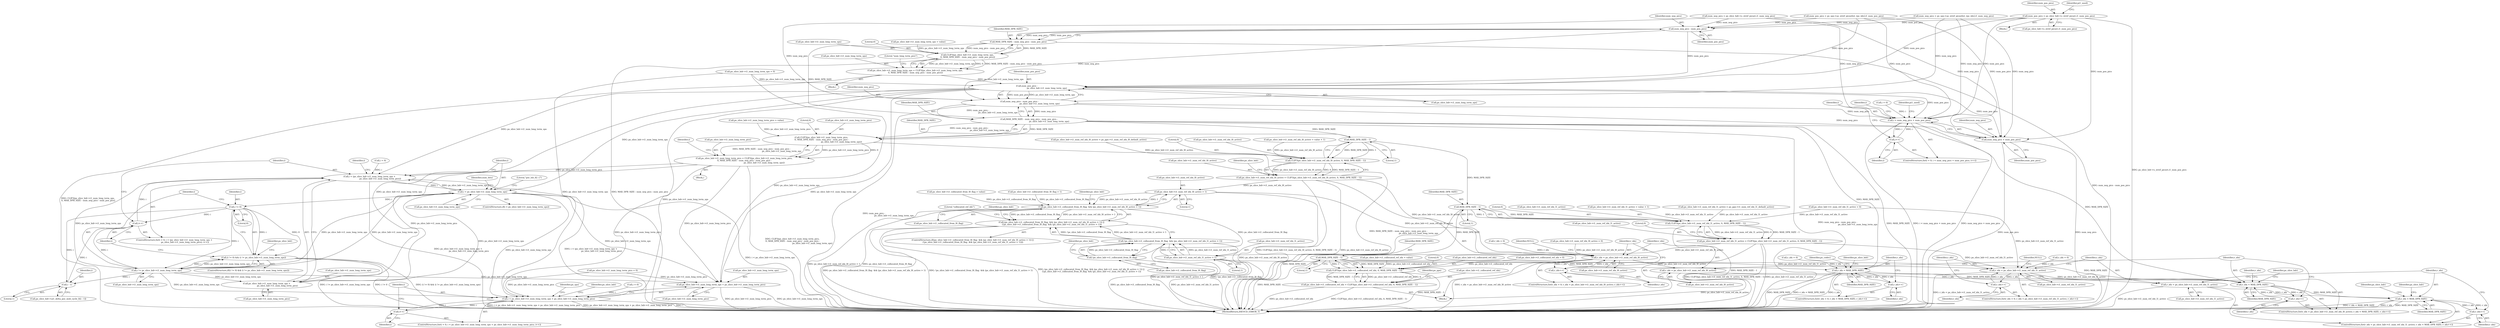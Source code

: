 digraph "0_Android_913d9e8d93d6b81bb8eac3fc2c1426651f5b259d@pointer" {
"1000809" [label="(Call,num_pos_pics = ps_slice_hdr->s_stref_picset.i1_num_pos_pics)"];
"1000855" [label="(Call,num_neg_pics - num_pos_pics)"];
"1000853" [label="(Call,MAX_DPB_SIZE - num_neg_pics - num_pos_pics)"];
"1000848" [label="(Call,CLIP3(ps_slice_hdr->i1_num_long_term_sps,\n 0, MAX_DPB_SIZE - num_neg_pics - num_pos_pics))"];
"1000844" [label="(Call,ps_slice_hdr->i1_num_long_term_sps = CLIP3(ps_slice_hdr->i1_num_long_term_sps,\n 0, MAX_DPB_SIZE - num_neg_pics - num_pos_pics))"];
"1000880" [label="(Call,num_pos_pics -\n                                                            ps_slice_hdr->i1_num_long_term_sps)"];
"1000878" [label="(Call,num_neg_pics - num_pos_pics -\n                                                            ps_slice_hdr->i1_num_long_term_sps)"];
"1000876" [label="(Call,MAX_DPB_SIZE - num_neg_pics - num_pos_pics -\n                                                            ps_slice_hdr->i1_num_long_term_sps)"];
"1000871" [label="(Call,CLIP3(ps_slice_hdr->i1_num_long_term_pics,\n 0, MAX_DPB_SIZE - num_neg_pics - num_pos_pics -\n                                                            ps_slice_hdr->i1_num_long_term_sps))"];
"1000867" [label="(Call,ps_slice_hdr->i1_num_long_term_pics = CLIP3(ps_slice_hdr->i1_num_long_term_pics,\n 0, MAX_DPB_SIZE - num_neg_pics - num_pos_pics -\n                                                            ps_slice_hdr->i1_num_long_term_sps))"];
"1000889" [label="(Call,i < (ps_slice_hdr->i1_num_long_term_sps +\n                                ps_slice_hdr->i1_num_long_term_pics))"];
"1000902" [label="(Call,i < ps_slice_hdr->i1_num_long_term_sps)"];
"1000891" [label="(Call,ps_slice_hdr->i1_num_long_term_sps +\n                                ps_slice_hdr->i1_num_long_term_pics)"];
"1001011" [label="(Call,i != 0)"];
"1000898" [label="(Call,i++)"];
"1001010" [label="(Call,(i != 0) && (i != ps_slice_hdr->i1_num_long_term_sps))"];
"1001014" [label="(Call,i != ps_slice_hdr->i1_num_long_term_sps)"];
"1001030" [label="(Call,i - 1)"];
"1001056" [label="(Call,i < ps_slice_hdr->i1_num_long_term_sps + ps_slice_hdr->i1_num_long_term_pics)"];
"1001065" [label="(Call,i++)"];
"1001058" [label="(Call,ps_slice_hdr->i1_num_long_term_sps + ps_slice_hdr->i1_num_long_term_pics)"];
"1001246" [label="(Call,MAX_DPB_SIZE - 1)"];
"1001241" [label="(Call,CLIP3(ps_slice_hdr->i1_num_ref_idx_l0_active, 0, MAX_DPB_SIZE - 1))"];
"1001237" [label="(Call,ps_slice_hdr->i1_num_ref_idx_l0_active = CLIP3(ps_slice_hdr->i1_num_ref_idx_l0_active, 0, MAX_DPB_SIZE - 1))"];
"1001371" [label="(Call,ps_slice_hdr->i1_num_ref_idx_l0_active > 1)"];
"1001367" [label="(Call,ps_slice_hdr->i1_collocated_from_l0_flag  && (ps_slice_hdr->i1_num_ref_idx_l0_active > 1))"];
"1001366" [label="(Call,(ps_slice_hdr->i1_collocated_from_l0_flag  && (ps_slice_hdr->i1_num_ref_idx_l0_active > 1)) ||\n (!ps_slice_hdr->i1_collocated_from_l0_flag  && (ps_slice_hdr->i1_num_ref_idx_l1_active > 1)))"];
"1001377" [label="(Call,!ps_slice_hdr->i1_collocated_from_l0_flag)"];
"1001376" [label="(Call,!ps_slice_hdr->i1_collocated_from_l0_flag  && (ps_slice_hdr->i1_num_ref_idx_l1_active > 1))"];
"1002280" [label="(Call,r_idx < ps_slice_hdr->i1_num_ref_idx_l0_active)"];
"1002285" [label="(Call,r_idx++)"];
"1002322" [label="(Call,r_idx = ps_slice_hdr->i1_num_ref_idx_l0_active)"];
"1002327" [label="(Call,r_idx < MAX_DPB_SIZE)"];
"1002330" [label="(Call,r_idx++)"];
"1002406" [label="(Call,r_idx < MAX_DPB_SIZE)"];
"1002409" [label="(Call,r_idx++)"];
"1001258" [label="(Call,MAX_DPB_SIZE - 1)"];
"1001253" [label="(Call,CLIP3(ps_slice_hdr->i1_num_ref_idx_l1_active, 0, MAX_DPB_SIZE - 1))"];
"1001249" [label="(Call,ps_slice_hdr->i1_num_ref_idx_l1_active = CLIP3(ps_slice_hdr->i1_num_ref_idx_l1_active, 0, MAX_DPB_SIZE - 1))"];
"1001381" [label="(Call,ps_slice_hdr->i1_num_ref_idx_l1_active > 1)"];
"1002359" [label="(Call,r_idx < ps_slice_hdr->i1_num_ref_idx_l1_active)"];
"1002364" [label="(Call,r_idx++)"];
"1002401" [label="(Call,r_idx = ps_slice_hdr->i1_num_ref_idx_l1_active)"];
"1001405" [label="(Call,MAX_DPB_SIZE - 1)"];
"1001400" [label="(Call,CLIP3(ps_slice_hdr->i1_collocated_ref_idx, 0, MAX_DPB_SIZE - 1))"];
"1001396" [label="(Call,ps_slice_hdr->i1_collocated_ref_idx = CLIP3(ps_slice_hdr->i1_collocated_ref_idx, 0, MAX_DPB_SIZE - 1))"];
"1002155" [label="(Call,r_idx < MAX_DPB_SIZE)"];
"1002158" [label="(Call,r_idx++)"];
"1001037" [label="(Call,i < num_neg_pics + num_pos_pics)"];
"1001042" [label="(Call,i++)"];
"1001039" [label="(Call,num_neg_pics + num_pos_pics)"];
"1000868" [label="(Call,ps_slice_hdr->i1_num_long_term_pics)"];
"1001379" [label="(Identifier,ps_slice_hdr)"];
"1000890" [label="(Identifier,i)"];
"1001079" [label="(Identifier,ps_sps)"];
"1000845" [label="(Call,ps_slice_hdr->i1_num_long_term_sps)"];
"1002620" [label="(MethodReturn,IHEVCD_ERROR_T)"];
"1001216" [label="(Call,ps_slice_hdr->i1_num_ref_idx_l0_active = ps_pps->i1_num_ref_idx_l0_default_active)"];
"1000834" [label="(Block,)"];
"1001407" [label="(Literal,1)"];
"1001412" [label="(Identifier,ps_pps)"];
"1001057" [label="(Identifier,i)"];
"1001371" [label="(Call,ps_slice_hdr->i1_num_ref_idx_l0_active > 1)"];
"1001142" [label="(Call,ps_slice_hdr->i1_num_ref_idx_l1_active = 0)"];
"1002331" [label="(Identifier,r_idx)"];
"1000848" [label="(Call,CLIP3(ps_slice_hdr->i1_num_long_term_sps,\n 0, MAX_DPB_SIZE - num_neg_pics - num_pos_pics))"];
"1000898" [label="(Call,i++)"];
"1001260" [label="(Literal,1)"];
"1001031" [label="(Identifier,i)"];
"1001054" [label="(Identifier,i)"];
"1001034" [label="(Call,i = 0)"];
"1001241" [label="(Call,CLIP3(ps_slice_hdr->i1_num_ref_idx_l0_active, 0, MAX_DPB_SIZE - 1))"];
"1001023" [label="(Identifier,ps_slice_hdr)"];
"1000899" [label="(Identifier,i)"];
"1000895" [label="(Call,ps_slice_hdr->i1_num_long_term_pics)"];
"1000852" [label="(Literal,0)"];
"1000839" [label="(Call,ps_slice_hdr->i1_num_long_term_sps = value)"];
"1001035" [label="(Identifier,i)"];
"1002359" [label="(Call,r_idx < ps_slice_hdr->i1_num_ref_idx_l1_active)"];
"1002152" [label="(Call,r_idx = 0)"];
"1001169" [label="(Block,)"];
"1001368" [label="(Call,ps_slice_hdr->i1_collocated_from_l0_flag)"];
"1001253" [label="(Call,CLIP3(ps_slice_hdr->i1_num_ref_idx_l1_active, 0, MAX_DPB_SIZE - 1))"];
"1001043" [label="(Identifier,i)"];
"1000871" [label="(Call,CLIP3(ps_slice_hdr->i1_num_long_term_pics,\n 0, MAX_DPB_SIZE - num_neg_pics - num_pos_pics -\n                                                            ps_slice_hdr->i1_num_long_term_sps))"];
"1001391" [label="(Call,ps_slice_hdr->i1_collocated_ref_idx = value)"];
"1001056" [label="(Call,i < ps_slice_hdr->i1_num_long_term_sps + ps_slice_hdr->i1_num_long_term_pics)"];
"1001367" [label="(Call,ps_slice_hdr->i1_collocated_from_l0_flag  && (ps_slice_hdr->i1_num_ref_idx_l0_active > 1))"];
"1001238" [label="(Call,ps_slice_hdr->i1_num_ref_idx_l0_active)"];
"1001038" [label="(Identifier,i)"];
"1000882" [label="(Call,ps_slice_hdr->i1_num_long_term_sps)"];
"1001047" [label="(Identifier,pi1_used)"];
"1002280" [label="(Call,r_idx < ps_slice_hdr->i1_num_ref_idx_l0_active)"];
"1000855" [label="(Call,num_neg_pics - num_pos_pics)"];
"1001039" [label="(Call,num_neg_pics + num_pos_pics)"];
"1000887" [label="(Identifier,i)"];
"1000809" [label="(Call,num_pos_pics = ps_slice_hdr->s_stref_picset.i1_num_pos_pics)"];
"1001065" [label="(Call,i++)"];
"1002281" [label="(Identifier,r_idx)"];
"1001257" [label="(Literal,0)"];
"1000902" [label="(Call,i < ps_slice_hdr->i1_num_long_term_sps)"];
"1001397" [label="(Call,ps_slice_hdr->i1_collocated_ref_idx)"];
"1002290" [label="(Identifier,NULL)"];
"1001247" [label="(Identifier,MAX_DPB_SIZE)"];
"1001263" [label="(Literal,0)"];
"1002276" [label="(ControlStructure,for(r_idx = 0; r_idx < ps_slice_hdr->i1_num_ref_idx_l0_active; r_idx++))"];
"1002328" [label="(Identifier,r_idx)"];
"1002217" [label="(Identifier,ps_codec)"];
"1001254" [label="(Call,ps_slice_hdr->i1_num_ref_idx_l1_active)"];
"1001406" [label="(Identifier,MAX_DPB_SIZE)"];
"1002327" [label="(Call,r_idx < MAX_DPB_SIZE)"];
"1001366" [label="(Call,(ps_slice_hdr->i1_collocated_from_l0_flag  && (ps_slice_hdr->i1_num_ref_idx_l0_active > 1)) ||\n (!ps_slice_hdr->i1_collocated_from_l0_flag  && (ps_slice_hdr->i1_num_ref_idx_l1_active > 1)))"];
"1001137" [label="(Call,ps_slice_hdr->i1_num_ref_idx_l0_active = 0)"];
"1001062" [label="(Call,ps_slice_hdr->i1_num_long_term_pics)"];
"1002357" [label="(Identifier,r_idx)"];
"1002406" [label="(Call,r_idx < MAX_DPB_SIZE)"];
"1002369" [label="(Identifier,NULL)"];
"1002157" [label="(Identifier,MAX_DPB_SIZE)"];
"1001010" [label="(Call,(i != 0) && (i != ps_slice_hdr->i1_num_long_term_sps))"];
"1002277" [label="(Call,r_idx = 0)"];
"1001009" [label="(ControlStructure,if((i != 0) && (i != ps_slice_hdr->i1_num_long_term_sps)))"];
"1001040" [label="(Identifier,num_neg_pics)"];
"1001365" [label="(ControlStructure,if((ps_slice_hdr->i1_collocated_from_l0_flag  && (ps_slice_hdr->i1_num_ref_idx_l0_active > 1)) ||\n (!ps_slice_hdr->i1_collocated_from_l0_flag  && (ps_slice_hdr->i1_num_ref_idx_l1_active > 1))))"];
"1000878" [label="(Call,num_neg_pics - num_pos_pics -\n                                                            ps_slice_hdr->i1_num_long_term_sps)"];
"1001026" [label="(Call,ps_slice_hdr->ai1_delta_poc_msb_cycle_lt[i - 1])"];
"1002286" [label="(Identifier,r_idx)"];
"1001378" [label="(Call,ps_slice_hdr->i1_collocated_from_l0_flag)"];
"1000904" [label="(Call,ps_slice_hdr->i1_num_long_term_sps)"];
"1002364" [label="(Call,r_idx++)"];
"1001396" [label="(Call,ps_slice_hdr->i1_collocated_ref_idx = CLIP3(ps_slice_hdr->i1_collocated_ref_idx, 0, MAX_DPB_SIZE - 1))"];
"1002155" [label="(Call,r_idx < MAX_DPB_SIZE)"];
"1001011" [label="(Call,i != 0)"];
"1001383" [label="(Identifier,ps_slice_hdr)"];
"1001404" [label="(Literal,0)"];
"1001249" [label="(Call,ps_slice_hdr->i1_num_ref_idx_l1_active = CLIP3(ps_slice_hdr->i1_num_ref_idx_l1_active, 0, MAX_DPB_SIZE - 1))"];
"1002416" [label="(Identifier,ps_slice_hdr)"];
"1000867" [label="(Call,ps_slice_hdr->i1_num_long_term_pics = CLIP3(ps_slice_hdr->i1_num_long_term_pics,\n 0, MAX_DPB_SIZE - num_neg_pics - num_pos_pics -\n                                                            ps_slice_hdr->i1_num_long_term_sps))"];
"1000881" [label="(Identifier,num_pos_pics)"];
"1001245" [label="(Literal,0)"];
"1001398" [label="(Identifier,ps_slice_hdr)"];
"1000947" [label="(Literal,\"poc_lsb_lt[ i ]\")"];
"1000901" [label="(ControlStructure,if(i < ps_slice_hdr->i1_num_long_term_sps))"];
"1000750" [label="(Call,num_neg_pics = ps_sps->as_stref_picset[st_rps_idx].i1_num_neg_pics)"];
"1002151" [label="(ControlStructure,for(r_idx = 0; r_idx < MAX_DPB_SIZE; r_idx++))"];
"1002365" [label="(Identifier,r_idx)"];
"1001030" [label="(Call,i - 1)"];
"1001405" [label="(Call,MAX_DPB_SIZE - 1)"];
"1000571" [label="(Call,ps_slice_hdr->i1_num_long_term_pics = 0)"];
"1002400" [label="(ControlStructure,for(r_idx = ps_slice_hdr->i1_num_ref_idx_l1_active; r_idx < MAX_DPB_SIZE; r_idx++))"];
"1000778" [label="(Block,)"];
"1000859" [label="(Literal,\"num_long_term_pics\")"];
"1000856" [label="(Identifier,num_neg_pics)"];
"1001207" [label="(Call,ps_slice_hdr->i1_num_ref_idx_l1_active = value + 1)"];
"1002158" [label="(Call,r_idx++)"];
"1001041" [label="(Identifier,num_pos_pics)"];
"1000854" [label="(Identifier,MAX_DPB_SIZE)"];
"1001071" [label="(Identifier,ps_slice_hdr)"];
"1002330" [label="(Call,r_idx++)"];
"1000877" [label="(Identifier,MAX_DPB_SIZE)"];
"1001066" [label="(Identifier,i)"];
"1002322" [label="(Call,r_idx = ps_slice_hdr->i1_num_ref_idx_l0_active)"];
"1001012" [label="(Identifier,i)"];
"1001015" [label="(Identifier,i)"];
"1001237" [label="(Call,ps_slice_hdr->i1_num_ref_idx_l0_active = CLIP3(ps_slice_hdr->i1_num_ref_idx_l0_active, 0, MAX_DPB_SIZE - 1))"];
"1001242" [label="(Call,ps_slice_hdr->i1_num_ref_idx_l0_active)"];
"1002402" [label="(Identifier,r_idx)"];
"1001401" [label="(Call,ps_slice_hdr->i1_collocated_ref_idx)"];
"1000886" [label="(Call,i = 0)"];
"1001382" [label="(Call,ps_slice_hdr->i1_num_ref_idx_l1_active)"];
"1002282" [label="(Call,ps_slice_hdr->i1_num_ref_idx_l0_active)"];
"1002409" [label="(Call,r_idx++)"];
"1000876" [label="(Call,MAX_DPB_SIZE - num_neg_pics - num_pos_pics -\n                                                            ps_slice_hdr->i1_num_long_term_sps)"];
"1002355" [label="(ControlStructure,for(r_idx = 0; r_idx < ps_slice_hdr->i1_num_ref_idx_l1_active; r_idx++))"];
"1001033" [label="(ControlStructure,for(i = 0; i < num_neg_pics + num_pos_pics; i++))"];
"1001376" [label="(Call,!ps_slice_hdr->i1_collocated_from_l0_flag  && (ps_slice_hdr->i1_num_ref_idx_l1_active > 1))"];
"1001388" [label="(Literal,\"collocated_ref_idx\")"];
"1002401" [label="(Call,r_idx = ps_slice_hdr->i1_num_ref_idx_l1_active)"];
"1002356" [label="(Call,r_idx = 0)"];
"1002360" [label="(Identifier,r_idx)"];
"1001189" [label="(Call,ps_slice_hdr->i1_num_ref_idx_l0_active = value + 1)"];
"1000872" [label="(Call,ps_slice_hdr->i1_num_long_term_pics)"];
"1001360" [label="(Call,ps_slice_hdr->i1_collocated_from_l0_flag = value)"];
"1002324" [label="(Call,ps_slice_hdr->i1_num_ref_idx_l0_active)"];
"1002165" [label="(Identifier,ps_slice_hdr)"];
"1001375" [label="(Literal,1)"];
"1000862" [label="(Call,ps_slice_hdr->i1_num_long_term_pics = value)"];
"1001259" [label="(Identifier,MAX_DPB_SIZE)"];
"1000885" [label="(ControlStructure,for(i = 0; i < (ps_slice_hdr->i1_num_long_term_sps +\n                                ps_slice_hdr->i1_num_long_term_pics); i++))"];
"1002337" [label="(Identifier,ps_slice_hdr)"];
"1001037" [label="(Call,i < num_neg_pics + num_pos_pics)"];
"1000844" [label="(Call,ps_slice_hdr->i1_num_long_term_sps = CLIP3(ps_slice_hdr->i1_num_long_term_sps,\n 0, MAX_DPB_SIZE - num_neg_pics - num_pos_pics))"];
"1001377" [label="(Call,!ps_slice_hdr->i1_collocated_from_l0_flag)"];
"1001013" [label="(Literal,0)"];
"1000853" [label="(Call,MAX_DPB_SIZE - num_neg_pics - num_pos_pics)"];
"1001372" [label="(Call,ps_slice_hdr->i1_num_ref_idx_l0_active)"];
"1001400" [label="(Call,CLIP3(ps_slice_hdr->i1_collocated_ref_idx, 0, MAX_DPB_SIZE - 1))"];
"1001250" [label="(Call,ps_slice_hdr->i1_num_ref_idx_l1_active)"];
"1002285" [label="(Call,r_idx++)"];
"1001251" [label="(Identifier,ps_slice_hdr)"];
"1001246" [label="(Call,MAX_DPB_SIZE - 1)"];
"1000827" [label="(Block,)"];
"1001052" [label="(ControlStructure,for(i = 0; i < ps_slice_hdr->i1_num_long_term_sps + ps_slice_hdr->i1_num_long_term_pics; i++))"];
"1002408" [label="(Identifier,MAX_DPB_SIZE)"];
"1001059" [label="(Call,ps_slice_hdr->i1_num_long_term_sps)"];
"1000849" [label="(Call,ps_slice_hdr->i1_num_long_term_sps)"];
"1001016" [label="(Call,ps_slice_hdr->i1_num_long_term_sps)"];
"1001230" [label="(Call,ps_slice_hdr->i1_num_ref_idx_l1_active = ps_pps->i1_num_ref_idx_l1_default_active)"];
"1002410" [label="(Identifier,r_idx)"];
"1000810" [label="(Identifier,num_pos_pics)"];
"1001042" [label="(Call,i++)"];
"1002323" [label="(Identifier,r_idx)"];
"1000759" [label="(Call,num_pos_pics = ps_sps->as_stref_picset[st_rps_idx].i1_num_pos_pics)"];
"1002159" [label="(Identifier,r_idx)"];
"1000880" [label="(Call,num_pos_pics -\n                                                            ps_slice_hdr->i1_num_long_term_sps)"];
"1000802" [label="(Call,num_neg_pics = ps_slice_hdr->s_stref_picset.i1_num_neg_pics)"];
"1000910" [label="(Identifier,num_bits)"];
"1002156" [label="(Identifier,r_idx)"];
"1001385" [label="(Literal,1)"];
"1000891" [label="(Call,ps_slice_hdr->i1_num_long_term_sps +\n                                ps_slice_hdr->i1_num_long_term_pics)"];
"1000903" [label="(Identifier,i)"];
"1001381" [label="(Call,ps_slice_hdr->i1_num_ref_idx_l1_active > 1)"];
"1000857" [label="(Identifier,num_pos_pics)"];
"1001032" [label="(Literal,1)"];
"1000566" [label="(Call,ps_slice_hdr->i1_num_long_term_sps = 0)"];
"1001333" [label="(Call,ps_slice_hdr->i1_collocated_from_l0_flag = 1)"];
"1002329" [label="(Identifier,MAX_DPB_SIZE)"];
"1001338" [label="(Call,ps_slice_hdr->i1_collocated_ref_idx = 0)"];
"1000817" [label="(Identifier,pi1_used)"];
"1000889" [label="(Call,i < (ps_slice_hdr->i1_num_long_term_sps +\n                                ps_slice_hdr->i1_num_long_term_pics))"];
"1001053" [label="(Call,i = 0)"];
"1002403" [label="(Call,ps_slice_hdr->i1_num_ref_idx_l1_active)"];
"1002437" [label="(Identifier,ps_slice_hdr)"];
"1001058" [label="(Call,ps_slice_hdr->i1_num_long_term_sps + ps_slice_hdr->i1_num_long_term_pics)"];
"1000811" [label="(Call,ps_slice_hdr->s_stref_picset.i1_num_pos_pics)"];
"1002321" [label="(ControlStructure,for(r_idx = ps_slice_hdr->i1_num_ref_idx_l0_active; r_idx < MAX_DPB_SIZE; r_idx++))"];
"1000875" [label="(Literal,0)"];
"1002361" [label="(Call,ps_slice_hdr->i1_num_ref_idx_l1_active)"];
"1001258" [label="(Call,MAX_DPB_SIZE - 1)"];
"1001014" [label="(Call,i != ps_slice_hdr->i1_num_long_term_sps)"];
"1000892" [label="(Call,ps_slice_hdr->i1_num_long_term_sps)"];
"1000879" [label="(Identifier,num_neg_pics)"];
"1001248" [label="(Literal,1)"];
"1002407" [label="(Identifier,r_idx)"];
"1000809" -> "1000778"  [label="AST: "];
"1000809" -> "1000811"  [label="CFG: "];
"1000810" -> "1000809"  [label="AST: "];
"1000811" -> "1000809"  [label="AST: "];
"1000817" -> "1000809"  [label="CFG: "];
"1000809" -> "1002620"  [label="DDG: ps_slice_hdr->s_stref_picset.i1_num_pos_pics"];
"1000809" -> "1000855"  [label="DDG: num_pos_pics"];
"1000809" -> "1000880"  [label="DDG: num_pos_pics"];
"1000809" -> "1001037"  [label="DDG: num_pos_pics"];
"1000809" -> "1001039"  [label="DDG: num_pos_pics"];
"1000855" -> "1000853"  [label="AST: "];
"1000855" -> "1000857"  [label="CFG: "];
"1000856" -> "1000855"  [label="AST: "];
"1000857" -> "1000855"  [label="AST: "];
"1000853" -> "1000855"  [label="CFG: "];
"1000855" -> "1000853"  [label="DDG: num_neg_pics"];
"1000855" -> "1000853"  [label="DDG: num_pos_pics"];
"1000750" -> "1000855"  [label="DDG: num_neg_pics"];
"1000802" -> "1000855"  [label="DDG: num_neg_pics"];
"1000759" -> "1000855"  [label="DDG: num_pos_pics"];
"1000855" -> "1000878"  [label="DDG: num_neg_pics"];
"1000855" -> "1000880"  [label="DDG: num_pos_pics"];
"1000853" -> "1000848"  [label="AST: "];
"1000854" -> "1000853"  [label="AST: "];
"1000848" -> "1000853"  [label="CFG: "];
"1000853" -> "1002620"  [label="DDG: num_neg_pics - num_pos_pics"];
"1000853" -> "1000848"  [label="DDG: MAX_DPB_SIZE"];
"1000853" -> "1000848"  [label="DDG: num_neg_pics - num_pos_pics"];
"1000853" -> "1000876"  [label="DDG: MAX_DPB_SIZE"];
"1000848" -> "1000844"  [label="AST: "];
"1000849" -> "1000848"  [label="AST: "];
"1000852" -> "1000848"  [label="AST: "];
"1000844" -> "1000848"  [label="CFG: "];
"1000848" -> "1002620"  [label="DDG: MAX_DPB_SIZE - num_neg_pics - num_pos_pics"];
"1000848" -> "1000844"  [label="DDG: ps_slice_hdr->i1_num_long_term_sps"];
"1000848" -> "1000844"  [label="DDG: 0"];
"1000848" -> "1000844"  [label="DDG: MAX_DPB_SIZE - num_neg_pics - num_pos_pics"];
"1000839" -> "1000848"  [label="DDG: ps_slice_hdr->i1_num_long_term_sps"];
"1000844" -> "1000834"  [label="AST: "];
"1000845" -> "1000844"  [label="AST: "];
"1000859" -> "1000844"  [label="CFG: "];
"1000844" -> "1002620"  [label="DDG: CLIP3(ps_slice_hdr->i1_num_long_term_sps,\n 0, MAX_DPB_SIZE - num_neg_pics - num_pos_pics)"];
"1000844" -> "1000880"  [label="DDG: ps_slice_hdr->i1_num_long_term_sps"];
"1000880" -> "1000878"  [label="AST: "];
"1000880" -> "1000882"  [label="CFG: "];
"1000881" -> "1000880"  [label="AST: "];
"1000882" -> "1000880"  [label="AST: "];
"1000878" -> "1000880"  [label="CFG: "];
"1000880" -> "1000878"  [label="DDG: num_pos_pics"];
"1000880" -> "1000878"  [label="DDG: ps_slice_hdr->i1_num_long_term_sps"];
"1000759" -> "1000880"  [label="DDG: num_pos_pics"];
"1000566" -> "1000880"  [label="DDG: ps_slice_hdr->i1_num_long_term_sps"];
"1000880" -> "1000889"  [label="DDG: ps_slice_hdr->i1_num_long_term_sps"];
"1000880" -> "1000891"  [label="DDG: ps_slice_hdr->i1_num_long_term_sps"];
"1000880" -> "1000902"  [label="DDG: ps_slice_hdr->i1_num_long_term_sps"];
"1000880" -> "1001037"  [label="DDG: num_pos_pics"];
"1000880" -> "1001039"  [label="DDG: num_pos_pics"];
"1000880" -> "1001056"  [label="DDG: ps_slice_hdr->i1_num_long_term_sps"];
"1000880" -> "1001058"  [label="DDG: ps_slice_hdr->i1_num_long_term_sps"];
"1000878" -> "1000876"  [label="AST: "];
"1000879" -> "1000878"  [label="AST: "];
"1000876" -> "1000878"  [label="CFG: "];
"1000878" -> "1002620"  [label="DDG: num_pos_pics -\n                                                            ps_slice_hdr->i1_num_long_term_sps"];
"1000878" -> "1000876"  [label="DDG: num_neg_pics"];
"1000878" -> "1000876"  [label="DDG: num_pos_pics -\n                                                            ps_slice_hdr->i1_num_long_term_sps"];
"1000750" -> "1000878"  [label="DDG: num_neg_pics"];
"1000802" -> "1000878"  [label="DDG: num_neg_pics"];
"1000878" -> "1001037"  [label="DDG: num_neg_pics"];
"1000878" -> "1001039"  [label="DDG: num_neg_pics"];
"1000876" -> "1000871"  [label="AST: "];
"1000877" -> "1000876"  [label="AST: "];
"1000871" -> "1000876"  [label="CFG: "];
"1000876" -> "1002620"  [label="DDG: num_neg_pics - num_pos_pics -\n                                                            ps_slice_hdr->i1_num_long_term_sps"];
"1000876" -> "1002620"  [label="DDG: MAX_DPB_SIZE"];
"1000876" -> "1000871"  [label="DDG: MAX_DPB_SIZE"];
"1000876" -> "1000871"  [label="DDG: num_neg_pics - num_pos_pics -\n                                                            ps_slice_hdr->i1_num_long_term_sps"];
"1000876" -> "1001246"  [label="DDG: MAX_DPB_SIZE"];
"1000876" -> "1002155"  [label="DDG: MAX_DPB_SIZE"];
"1000876" -> "1002327"  [label="DDG: MAX_DPB_SIZE"];
"1000871" -> "1000867"  [label="AST: "];
"1000872" -> "1000871"  [label="AST: "];
"1000875" -> "1000871"  [label="AST: "];
"1000867" -> "1000871"  [label="CFG: "];
"1000871" -> "1002620"  [label="DDG: MAX_DPB_SIZE - num_neg_pics - num_pos_pics -\n                                                            ps_slice_hdr->i1_num_long_term_sps"];
"1000871" -> "1000867"  [label="DDG: ps_slice_hdr->i1_num_long_term_pics"];
"1000871" -> "1000867"  [label="DDG: 0"];
"1000871" -> "1000867"  [label="DDG: MAX_DPB_SIZE - num_neg_pics - num_pos_pics -\n                                                            ps_slice_hdr->i1_num_long_term_sps"];
"1000862" -> "1000871"  [label="DDG: ps_slice_hdr->i1_num_long_term_pics"];
"1000867" -> "1000827"  [label="AST: "];
"1000868" -> "1000867"  [label="AST: "];
"1000887" -> "1000867"  [label="CFG: "];
"1000867" -> "1002620"  [label="DDG: CLIP3(ps_slice_hdr->i1_num_long_term_pics,\n 0, MAX_DPB_SIZE - num_neg_pics - num_pos_pics -\n                                                            ps_slice_hdr->i1_num_long_term_sps)"];
"1000867" -> "1000889"  [label="DDG: ps_slice_hdr->i1_num_long_term_pics"];
"1000867" -> "1000891"  [label="DDG: ps_slice_hdr->i1_num_long_term_pics"];
"1000867" -> "1001056"  [label="DDG: ps_slice_hdr->i1_num_long_term_pics"];
"1000867" -> "1001058"  [label="DDG: ps_slice_hdr->i1_num_long_term_pics"];
"1000889" -> "1000885"  [label="AST: "];
"1000889" -> "1000891"  [label="CFG: "];
"1000890" -> "1000889"  [label="AST: "];
"1000891" -> "1000889"  [label="AST: "];
"1000903" -> "1000889"  [label="CFG: "];
"1001035" -> "1000889"  [label="CFG: "];
"1000889" -> "1002620"  [label="DDG: ps_slice_hdr->i1_num_long_term_sps +\n                                ps_slice_hdr->i1_num_long_term_pics"];
"1000889" -> "1002620"  [label="DDG: i < (ps_slice_hdr->i1_num_long_term_sps +\n                                ps_slice_hdr->i1_num_long_term_pics)"];
"1000898" -> "1000889"  [label="DDG: i"];
"1000886" -> "1000889"  [label="DDG: i"];
"1000902" -> "1000889"  [label="DDG: ps_slice_hdr->i1_num_long_term_sps"];
"1001014" -> "1000889"  [label="DDG: ps_slice_hdr->i1_num_long_term_sps"];
"1000889" -> "1000902"  [label="DDG: i"];
"1000902" -> "1000901"  [label="AST: "];
"1000902" -> "1000904"  [label="CFG: "];
"1000903" -> "1000902"  [label="AST: "];
"1000904" -> "1000902"  [label="AST: "];
"1000910" -> "1000902"  [label="CFG: "];
"1000947" -> "1000902"  [label="CFG: "];
"1000902" -> "1002620"  [label="DDG: i < ps_slice_hdr->i1_num_long_term_sps"];
"1000902" -> "1000891"  [label="DDG: ps_slice_hdr->i1_num_long_term_sps"];
"1001014" -> "1000902"  [label="DDG: ps_slice_hdr->i1_num_long_term_sps"];
"1000902" -> "1001011"  [label="DDG: i"];
"1000902" -> "1001014"  [label="DDG: ps_slice_hdr->i1_num_long_term_sps"];
"1000902" -> "1001056"  [label="DDG: ps_slice_hdr->i1_num_long_term_sps"];
"1000902" -> "1001058"  [label="DDG: ps_slice_hdr->i1_num_long_term_sps"];
"1000891" -> "1000895"  [label="CFG: "];
"1000892" -> "1000891"  [label="AST: "];
"1000895" -> "1000891"  [label="AST: "];
"1001014" -> "1000891"  [label="DDG: ps_slice_hdr->i1_num_long_term_sps"];
"1001011" -> "1001010"  [label="AST: "];
"1001011" -> "1001013"  [label="CFG: "];
"1001012" -> "1001011"  [label="AST: "];
"1001013" -> "1001011"  [label="AST: "];
"1001015" -> "1001011"  [label="CFG: "];
"1001010" -> "1001011"  [label="CFG: "];
"1001011" -> "1000898"  [label="DDG: i"];
"1001011" -> "1001010"  [label="DDG: i"];
"1001011" -> "1001010"  [label="DDG: 0"];
"1001011" -> "1001014"  [label="DDG: i"];
"1001011" -> "1001030"  [label="DDG: i"];
"1000898" -> "1000885"  [label="AST: "];
"1000898" -> "1000899"  [label="CFG: "];
"1000899" -> "1000898"  [label="AST: "];
"1000890" -> "1000898"  [label="CFG: "];
"1001014" -> "1000898"  [label="DDG: i"];
"1001030" -> "1000898"  [label="DDG: i"];
"1001010" -> "1001009"  [label="AST: "];
"1001010" -> "1001014"  [label="CFG: "];
"1001014" -> "1001010"  [label="AST: "];
"1001023" -> "1001010"  [label="CFG: "];
"1000899" -> "1001010"  [label="CFG: "];
"1001010" -> "1002620"  [label="DDG: i != ps_slice_hdr->i1_num_long_term_sps"];
"1001010" -> "1002620"  [label="DDG: i != 0"];
"1001010" -> "1002620"  [label="DDG: (i != 0) && (i != ps_slice_hdr->i1_num_long_term_sps)"];
"1001014" -> "1001010"  [label="DDG: i"];
"1001014" -> "1001010"  [label="DDG: ps_slice_hdr->i1_num_long_term_sps"];
"1001014" -> "1001016"  [label="CFG: "];
"1001015" -> "1001014"  [label="AST: "];
"1001016" -> "1001014"  [label="AST: "];
"1001014" -> "1001030"  [label="DDG: i"];
"1001014" -> "1001056"  [label="DDG: ps_slice_hdr->i1_num_long_term_sps"];
"1001014" -> "1001058"  [label="DDG: ps_slice_hdr->i1_num_long_term_sps"];
"1001030" -> "1001026"  [label="AST: "];
"1001030" -> "1001032"  [label="CFG: "];
"1001031" -> "1001030"  [label="AST: "];
"1001032" -> "1001030"  [label="AST: "];
"1001026" -> "1001030"  [label="CFG: "];
"1001056" -> "1001052"  [label="AST: "];
"1001056" -> "1001058"  [label="CFG: "];
"1001057" -> "1001056"  [label="AST: "];
"1001058" -> "1001056"  [label="AST: "];
"1001071" -> "1001056"  [label="CFG: "];
"1001079" -> "1001056"  [label="CFG: "];
"1001056" -> "1002620"  [label="DDG: i"];
"1001056" -> "1002620"  [label="DDG: i < ps_slice_hdr->i1_num_long_term_sps + ps_slice_hdr->i1_num_long_term_pics"];
"1001056" -> "1002620"  [label="DDG: ps_slice_hdr->i1_num_long_term_sps + ps_slice_hdr->i1_num_long_term_pics"];
"1001065" -> "1001056"  [label="DDG: i"];
"1001053" -> "1001056"  [label="DDG: i"];
"1000566" -> "1001056"  [label="DDG: ps_slice_hdr->i1_num_long_term_sps"];
"1000571" -> "1001056"  [label="DDG: ps_slice_hdr->i1_num_long_term_pics"];
"1001056" -> "1001065"  [label="DDG: i"];
"1001065" -> "1001052"  [label="AST: "];
"1001065" -> "1001066"  [label="CFG: "];
"1001066" -> "1001065"  [label="AST: "];
"1001057" -> "1001065"  [label="CFG: "];
"1001058" -> "1001062"  [label="CFG: "];
"1001059" -> "1001058"  [label="AST: "];
"1001062" -> "1001058"  [label="AST: "];
"1001058" -> "1002620"  [label="DDG: ps_slice_hdr->i1_num_long_term_pics"];
"1001058" -> "1002620"  [label="DDG: ps_slice_hdr->i1_num_long_term_sps"];
"1000566" -> "1001058"  [label="DDG: ps_slice_hdr->i1_num_long_term_sps"];
"1000571" -> "1001058"  [label="DDG: ps_slice_hdr->i1_num_long_term_pics"];
"1001246" -> "1001241"  [label="AST: "];
"1001246" -> "1001248"  [label="CFG: "];
"1001247" -> "1001246"  [label="AST: "];
"1001248" -> "1001246"  [label="AST: "];
"1001241" -> "1001246"  [label="CFG: "];
"1001246" -> "1001241"  [label="DDG: MAX_DPB_SIZE"];
"1001246" -> "1001241"  [label="DDG: 1"];
"1001246" -> "1001258"  [label="DDG: MAX_DPB_SIZE"];
"1001241" -> "1001237"  [label="AST: "];
"1001242" -> "1001241"  [label="AST: "];
"1001245" -> "1001241"  [label="AST: "];
"1001237" -> "1001241"  [label="CFG: "];
"1001241" -> "1001237"  [label="DDG: ps_slice_hdr->i1_num_ref_idx_l0_active"];
"1001241" -> "1001237"  [label="DDG: 0"];
"1001241" -> "1001237"  [label="DDG: MAX_DPB_SIZE - 1"];
"1001189" -> "1001241"  [label="DDG: ps_slice_hdr->i1_num_ref_idx_l0_active"];
"1001216" -> "1001241"  [label="DDG: ps_slice_hdr->i1_num_ref_idx_l0_active"];
"1001237" -> "1001169"  [label="AST: "];
"1001238" -> "1001237"  [label="AST: "];
"1001251" -> "1001237"  [label="CFG: "];
"1001237" -> "1002620"  [label="DDG: ps_slice_hdr->i1_num_ref_idx_l0_active"];
"1001237" -> "1002620"  [label="DDG: CLIP3(ps_slice_hdr->i1_num_ref_idx_l0_active, 0, MAX_DPB_SIZE - 1)"];
"1001237" -> "1001371"  [label="DDG: ps_slice_hdr->i1_num_ref_idx_l0_active"];
"1001237" -> "1002280"  [label="DDG: ps_slice_hdr->i1_num_ref_idx_l0_active"];
"1001371" -> "1001367"  [label="AST: "];
"1001371" -> "1001375"  [label="CFG: "];
"1001372" -> "1001371"  [label="AST: "];
"1001375" -> "1001371"  [label="AST: "];
"1001367" -> "1001371"  [label="CFG: "];
"1001371" -> "1002620"  [label="DDG: ps_slice_hdr->i1_num_ref_idx_l0_active"];
"1001371" -> "1001367"  [label="DDG: ps_slice_hdr->i1_num_ref_idx_l0_active"];
"1001371" -> "1001367"  [label="DDG: 1"];
"1001371" -> "1002280"  [label="DDG: ps_slice_hdr->i1_num_ref_idx_l0_active"];
"1001367" -> "1001366"  [label="AST: "];
"1001367" -> "1001368"  [label="CFG: "];
"1001368" -> "1001367"  [label="AST: "];
"1001379" -> "1001367"  [label="CFG: "];
"1001366" -> "1001367"  [label="CFG: "];
"1001367" -> "1002620"  [label="DDG: ps_slice_hdr->i1_num_ref_idx_l0_active > 1"];
"1001367" -> "1002620"  [label="DDG: ps_slice_hdr->i1_collocated_from_l0_flag"];
"1001367" -> "1001366"  [label="DDG: ps_slice_hdr->i1_collocated_from_l0_flag"];
"1001367" -> "1001366"  [label="DDG: ps_slice_hdr->i1_num_ref_idx_l0_active > 1"];
"1001360" -> "1001367"  [label="DDG: ps_slice_hdr->i1_collocated_from_l0_flag"];
"1001333" -> "1001367"  [label="DDG: ps_slice_hdr->i1_collocated_from_l0_flag"];
"1001367" -> "1001377"  [label="DDG: ps_slice_hdr->i1_collocated_from_l0_flag"];
"1001366" -> "1001365"  [label="AST: "];
"1001366" -> "1001376"  [label="CFG: "];
"1001376" -> "1001366"  [label="AST: "];
"1001388" -> "1001366"  [label="CFG: "];
"1001398" -> "1001366"  [label="CFG: "];
"1001366" -> "1002620"  [label="DDG: (ps_slice_hdr->i1_collocated_from_l0_flag  && (ps_slice_hdr->i1_num_ref_idx_l0_active > 1)) ||\n (!ps_slice_hdr->i1_collocated_from_l0_flag  && (ps_slice_hdr->i1_num_ref_idx_l1_active > 1))"];
"1001366" -> "1002620"  [label="DDG: ps_slice_hdr->i1_collocated_from_l0_flag  && (ps_slice_hdr->i1_num_ref_idx_l0_active > 1)"];
"1001366" -> "1002620"  [label="DDG: !ps_slice_hdr->i1_collocated_from_l0_flag  && (ps_slice_hdr->i1_num_ref_idx_l1_active > 1)"];
"1001376" -> "1001366"  [label="DDG: !ps_slice_hdr->i1_collocated_from_l0_flag"];
"1001376" -> "1001366"  [label="DDG: ps_slice_hdr->i1_num_ref_idx_l1_active > 1"];
"1001377" -> "1001376"  [label="AST: "];
"1001377" -> "1001378"  [label="CFG: "];
"1001378" -> "1001377"  [label="AST: "];
"1001383" -> "1001377"  [label="CFG: "];
"1001376" -> "1001377"  [label="CFG: "];
"1001377" -> "1002620"  [label="DDG: ps_slice_hdr->i1_collocated_from_l0_flag"];
"1001377" -> "1001376"  [label="DDG: ps_slice_hdr->i1_collocated_from_l0_flag"];
"1001376" -> "1001381"  [label="CFG: "];
"1001381" -> "1001376"  [label="AST: "];
"1001376" -> "1002620"  [label="DDG: !ps_slice_hdr->i1_collocated_from_l0_flag"];
"1001376" -> "1002620"  [label="DDG: ps_slice_hdr->i1_num_ref_idx_l1_active > 1"];
"1001381" -> "1001376"  [label="DDG: ps_slice_hdr->i1_num_ref_idx_l1_active"];
"1001381" -> "1001376"  [label="DDG: 1"];
"1002280" -> "1002276"  [label="AST: "];
"1002280" -> "1002282"  [label="CFG: "];
"1002281" -> "1002280"  [label="AST: "];
"1002282" -> "1002280"  [label="AST: "];
"1002290" -> "1002280"  [label="CFG: "];
"1002323" -> "1002280"  [label="CFG: "];
"1002280" -> "1002620"  [label="DDG: r_idx < ps_slice_hdr->i1_num_ref_idx_l0_active"];
"1002285" -> "1002280"  [label="DDG: r_idx"];
"1002277" -> "1002280"  [label="DDG: r_idx"];
"1001137" -> "1002280"  [label="DDG: ps_slice_hdr->i1_num_ref_idx_l0_active"];
"1002280" -> "1002285"  [label="DDG: r_idx"];
"1002280" -> "1002322"  [label="DDG: ps_slice_hdr->i1_num_ref_idx_l0_active"];
"1002285" -> "1002276"  [label="AST: "];
"1002285" -> "1002286"  [label="CFG: "];
"1002286" -> "1002285"  [label="AST: "];
"1002281" -> "1002285"  [label="CFG: "];
"1002322" -> "1002321"  [label="AST: "];
"1002322" -> "1002324"  [label="CFG: "];
"1002323" -> "1002322"  [label="AST: "];
"1002324" -> "1002322"  [label="AST: "];
"1002328" -> "1002322"  [label="CFG: "];
"1002322" -> "1002620"  [label="DDG: ps_slice_hdr->i1_num_ref_idx_l0_active"];
"1002322" -> "1002327"  [label="DDG: r_idx"];
"1002327" -> "1002321"  [label="AST: "];
"1002327" -> "1002329"  [label="CFG: "];
"1002328" -> "1002327"  [label="AST: "];
"1002329" -> "1002327"  [label="AST: "];
"1002337" -> "1002327"  [label="CFG: "];
"1002357" -> "1002327"  [label="CFG: "];
"1002330" -> "1002327"  [label="DDG: r_idx"];
"1001405" -> "1002327"  [label="DDG: MAX_DPB_SIZE"];
"1002155" -> "1002327"  [label="DDG: MAX_DPB_SIZE"];
"1002327" -> "1002330"  [label="DDG: r_idx"];
"1002327" -> "1002406"  [label="DDG: MAX_DPB_SIZE"];
"1002330" -> "1002321"  [label="AST: "];
"1002330" -> "1002331"  [label="CFG: "];
"1002331" -> "1002330"  [label="AST: "];
"1002328" -> "1002330"  [label="CFG: "];
"1002406" -> "1002400"  [label="AST: "];
"1002406" -> "1002408"  [label="CFG: "];
"1002407" -> "1002406"  [label="AST: "];
"1002408" -> "1002406"  [label="AST: "];
"1002416" -> "1002406"  [label="CFG: "];
"1002437" -> "1002406"  [label="CFG: "];
"1002406" -> "1002620"  [label="DDG: r_idx"];
"1002406" -> "1002620"  [label="DDG: MAX_DPB_SIZE"];
"1002406" -> "1002620"  [label="DDG: r_idx < MAX_DPB_SIZE"];
"1002401" -> "1002406"  [label="DDG: r_idx"];
"1002409" -> "1002406"  [label="DDG: r_idx"];
"1002406" -> "1002409"  [label="DDG: r_idx"];
"1002409" -> "1002400"  [label="AST: "];
"1002409" -> "1002410"  [label="CFG: "];
"1002410" -> "1002409"  [label="AST: "];
"1002407" -> "1002409"  [label="CFG: "];
"1001258" -> "1001253"  [label="AST: "];
"1001258" -> "1001260"  [label="CFG: "];
"1001259" -> "1001258"  [label="AST: "];
"1001260" -> "1001258"  [label="AST: "];
"1001253" -> "1001258"  [label="CFG: "];
"1001258" -> "1002620"  [label="DDG: MAX_DPB_SIZE"];
"1001258" -> "1001253"  [label="DDG: MAX_DPB_SIZE"];
"1001258" -> "1001253"  [label="DDG: 1"];
"1001258" -> "1001405"  [label="DDG: MAX_DPB_SIZE"];
"1001253" -> "1001249"  [label="AST: "];
"1001254" -> "1001253"  [label="AST: "];
"1001257" -> "1001253"  [label="AST: "];
"1001249" -> "1001253"  [label="CFG: "];
"1001253" -> "1002620"  [label="DDG: MAX_DPB_SIZE - 1"];
"1001253" -> "1001249"  [label="DDG: ps_slice_hdr->i1_num_ref_idx_l1_active"];
"1001253" -> "1001249"  [label="DDG: 0"];
"1001253" -> "1001249"  [label="DDG: MAX_DPB_SIZE - 1"];
"1001207" -> "1001253"  [label="DDG: ps_slice_hdr->i1_num_ref_idx_l1_active"];
"1001142" -> "1001253"  [label="DDG: ps_slice_hdr->i1_num_ref_idx_l1_active"];
"1001230" -> "1001253"  [label="DDG: ps_slice_hdr->i1_num_ref_idx_l1_active"];
"1001249" -> "1001169"  [label="AST: "];
"1001250" -> "1001249"  [label="AST: "];
"1001263" -> "1001249"  [label="CFG: "];
"1001249" -> "1002620"  [label="DDG: CLIP3(ps_slice_hdr->i1_num_ref_idx_l1_active, 0, MAX_DPB_SIZE - 1)"];
"1001249" -> "1002620"  [label="DDG: ps_slice_hdr->i1_num_ref_idx_l1_active"];
"1001249" -> "1001381"  [label="DDG: ps_slice_hdr->i1_num_ref_idx_l1_active"];
"1001249" -> "1002359"  [label="DDG: ps_slice_hdr->i1_num_ref_idx_l1_active"];
"1001381" -> "1001385"  [label="CFG: "];
"1001382" -> "1001381"  [label="AST: "];
"1001385" -> "1001381"  [label="AST: "];
"1001381" -> "1002620"  [label="DDG: ps_slice_hdr->i1_num_ref_idx_l1_active"];
"1001381" -> "1002359"  [label="DDG: ps_slice_hdr->i1_num_ref_idx_l1_active"];
"1002359" -> "1002355"  [label="AST: "];
"1002359" -> "1002361"  [label="CFG: "];
"1002360" -> "1002359"  [label="AST: "];
"1002361" -> "1002359"  [label="AST: "];
"1002369" -> "1002359"  [label="CFG: "];
"1002402" -> "1002359"  [label="CFG: "];
"1002359" -> "1002620"  [label="DDG: r_idx < ps_slice_hdr->i1_num_ref_idx_l1_active"];
"1002364" -> "1002359"  [label="DDG: r_idx"];
"1002356" -> "1002359"  [label="DDG: r_idx"];
"1001142" -> "1002359"  [label="DDG: ps_slice_hdr->i1_num_ref_idx_l1_active"];
"1002359" -> "1002364"  [label="DDG: r_idx"];
"1002359" -> "1002401"  [label="DDG: ps_slice_hdr->i1_num_ref_idx_l1_active"];
"1002364" -> "1002355"  [label="AST: "];
"1002364" -> "1002365"  [label="CFG: "];
"1002365" -> "1002364"  [label="AST: "];
"1002360" -> "1002364"  [label="CFG: "];
"1002401" -> "1002400"  [label="AST: "];
"1002401" -> "1002403"  [label="CFG: "];
"1002402" -> "1002401"  [label="AST: "];
"1002403" -> "1002401"  [label="AST: "];
"1002407" -> "1002401"  [label="CFG: "];
"1002401" -> "1002620"  [label="DDG: ps_slice_hdr->i1_num_ref_idx_l1_active"];
"1001405" -> "1001400"  [label="AST: "];
"1001405" -> "1001407"  [label="CFG: "];
"1001406" -> "1001405"  [label="AST: "];
"1001407" -> "1001405"  [label="AST: "];
"1001400" -> "1001405"  [label="CFG: "];
"1001405" -> "1002620"  [label="DDG: MAX_DPB_SIZE"];
"1001405" -> "1001400"  [label="DDG: MAX_DPB_SIZE"];
"1001405" -> "1001400"  [label="DDG: 1"];
"1001405" -> "1002155"  [label="DDG: MAX_DPB_SIZE"];
"1001400" -> "1001396"  [label="AST: "];
"1001401" -> "1001400"  [label="AST: "];
"1001404" -> "1001400"  [label="AST: "];
"1001396" -> "1001400"  [label="CFG: "];
"1001400" -> "1002620"  [label="DDG: MAX_DPB_SIZE - 1"];
"1001400" -> "1001396"  [label="DDG: ps_slice_hdr->i1_collocated_ref_idx"];
"1001400" -> "1001396"  [label="DDG: 0"];
"1001400" -> "1001396"  [label="DDG: MAX_DPB_SIZE - 1"];
"1001391" -> "1001400"  [label="DDG: ps_slice_hdr->i1_collocated_ref_idx"];
"1001338" -> "1001400"  [label="DDG: ps_slice_hdr->i1_collocated_ref_idx"];
"1001396" -> "1001169"  [label="AST: "];
"1001397" -> "1001396"  [label="AST: "];
"1001412" -> "1001396"  [label="CFG: "];
"1001396" -> "1002620"  [label="DDG: CLIP3(ps_slice_hdr->i1_collocated_ref_idx, 0, MAX_DPB_SIZE - 1)"];
"1001396" -> "1002620"  [label="DDG: ps_slice_hdr->i1_collocated_ref_idx"];
"1002155" -> "1002151"  [label="AST: "];
"1002155" -> "1002157"  [label="CFG: "];
"1002156" -> "1002155"  [label="AST: "];
"1002157" -> "1002155"  [label="AST: "];
"1002165" -> "1002155"  [label="CFG: "];
"1002217" -> "1002155"  [label="CFG: "];
"1002155" -> "1002620"  [label="DDG: r_idx"];
"1002155" -> "1002620"  [label="DDG: MAX_DPB_SIZE"];
"1002155" -> "1002620"  [label="DDG: r_idx < MAX_DPB_SIZE"];
"1002158" -> "1002155"  [label="DDG: r_idx"];
"1002152" -> "1002155"  [label="DDG: r_idx"];
"1002155" -> "1002158"  [label="DDG: r_idx"];
"1002158" -> "1002151"  [label="AST: "];
"1002158" -> "1002159"  [label="CFG: "];
"1002159" -> "1002158"  [label="AST: "];
"1002156" -> "1002158"  [label="CFG: "];
"1001037" -> "1001033"  [label="AST: "];
"1001037" -> "1001039"  [label="CFG: "];
"1001038" -> "1001037"  [label="AST: "];
"1001039" -> "1001037"  [label="AST: "];
"1001047" -> "1001037"  [label="CFG: "];
"1001054" -> "1001037"  [label="CFG: "];
"1001037" -> "1002620"  [label="DDG: i < num_neg_pics + num_pos_pics"];
"1001037" -> "1002620"  [label="DDG: num_neg_pics + num_pos_pics"];
"1001034" -> "1001037"  [label="DDG: i"];
"1001042" -> "1001037"  [label="DDG: i"];
"1000750" -> "1001037"  [label="DDG: num_neg_pics"];
"1000802" -> "1001037"  [label="DDG: num_neg_pics"];
"1000759" -> "1001037"  [label="DDG: num_pos_pics"];
"1001037" -> "1001042"  [label="DDG: i"];
"1001042" -> "1001033"  [label="AST: "];
"1001042" -> "1001043"  [label="CFG: "];
"1001043" -> "1001042"  [label="AST: "];
"1001038" -> "1001042"  [label="CFG: "];
"1001039" -> "1001041"  [label="CFG: "];
"1001040" -> "1001039"  [label="AST: "];
"1001041" -> "1001039"  [label="AST: "];
"1001039" -> "1002620"  [label="DDG: num_pos_pics"];
"1001039" -> "1002620"  [label="DDG: num_neg_pics"];
"1000750" -> "1001039"  [label="DDG: num_neg_pics"];
"1000802" -> "1001039"  [label="DDG: num_neg_pics"];
"1000759" -> "1001039"  [label="DDG: num_pos_pics"];
}

